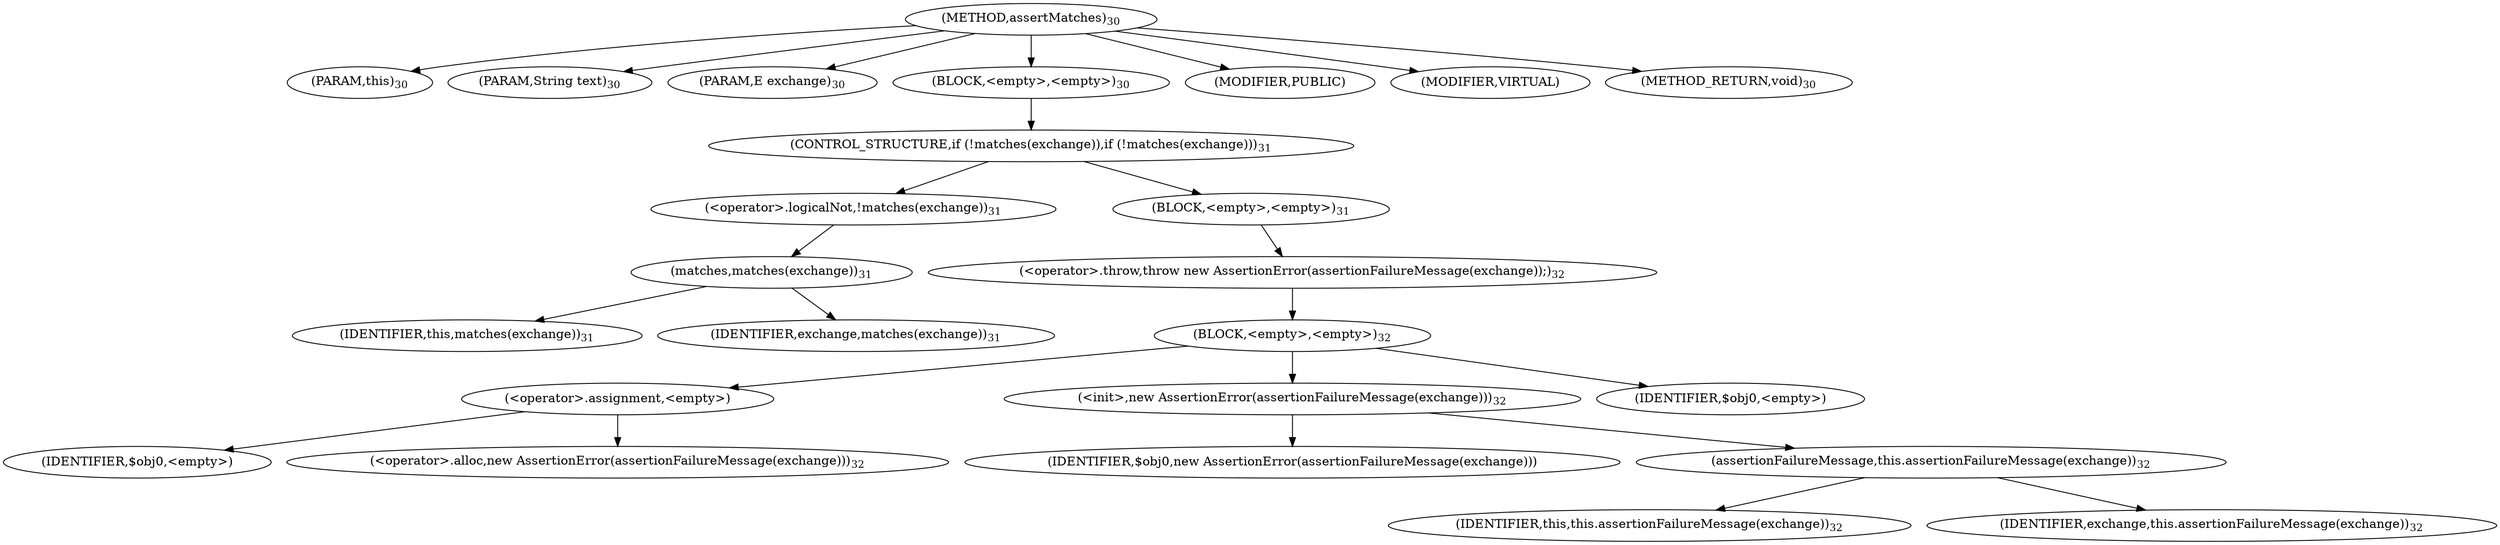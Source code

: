 digraph "assertMatches" {  
"25" [label = <(METHOD,assertMatches)<SUB>30</SUB>> ]
"4" [label = <(PARAM,this)<SUB>30</SUB>> ]
"26" [label = <(PARAM,String text)<SUB>30</SUB>> ]
"27" [label = <(PARAM,E exchange)<SUB>30</SUB>> ]
"28" [label = <(BLOCK,&lt;empty&gt;,&lt;empty&gt;)<SUB>30</SUB>> ]
"29" [label = <(CONTROL_STRUCTURE,if (!matches(exchange)),if (!matches(exchange)))<SUB>31</SUB>> ]
"30" [label = <(&lt;operator&gt;.logicalNot,!matches(exchange))<SUB>31</SUB>> ]
"31" [label = <(matches,matches(exchange))<SUB>31</SUB>> ]
"3" [label = <(IDENTIFIER,this,matches(exchange))<SUB>31</SUB>> ]
"32" [label = <(IDENTIFIER,exchange,matches(exchange))<SUB>31</SUB>> ]
"33" [label = <(BLOCK,&lt;empty&gt;,&lt;empty&gt;)<SUB>31</SUB>> ]
"34" [label = <(&lt;operator&gt;.throw,throw new AssertionError(assertionFailureMessage(exchange));)<SUB>32</SUB>> ]
"35" [label = <(BLOCK,&lt;empty&gt;,&lt;empty&gt;)<SUB>32</SUB>> ]
"36" [label = <(&lt;operator&gt;.assignment,&lt;empty&gt;)> ]
"37" [label = <(IDENTIFIER,$obj0,&lt;empty&gt;)> ]
"38" [label = <(&lt;operator&gt;.alloc,new AssertionError(assertionFailureMessage(exchange)))<SUB>32</SUB>> ]
"39" [label = <(&lt;init&gt;,new AssertionError(assertionFailureMessage(exchange)))<SUB>32</SUB>> ]
"40" [label = <(IDENTIFIER,$obj0,new AssertionError(assertionFailureMessage(exchange)))> ]
"41" [label = <(assertionFailureMessage,this.assertionFailureMessage(exchange))<SUB>32</SUB>> ]
"5" [label = <(IDENTIFIER,this,this.assertionFailureMessage(exchange))<SUB>32</SUB>> ]
"42" [label = <(IDENTIFIER,exchange,this.assertionFailureMessage(exchange))<SUB>32</SUB>> ]
"43" [label = <(IDENTIFIER,$obj0,&lt;empty&gt;)> ]
"44" [label = <(MODIFIER,PUBLIC)> ]
"45" [label = <(MODIFIER,VIRTUAL)> ]
"46" [label = <(METHOD_RETURN,void)<SUB>30</SUB>> ]
  "25" -> "4" 
  "25" -> "26" 
  "25" -> "27" 
  "25" -> "28" 
  "25" -> "44" 
  "25" -> "45" 
  "25" -> "46" 
  "28" -> "29" 
  "29" -> "30" 
  "29" -> "33" 
  "30" -> "31" 
  "31" -> "3" 
  "31" -> "32" 
  "33" -> "34" 
  "34" -> "35" 
  "35" -> "36" 
  "35" -> "39" 
  "35" -> "43" 
  "36" -> "37" 
  "36" -> "38" 
  "39" -> "40" 
  "39" -> "41" 
  "41" -> "5" 
  "41" -> "42" 
}
